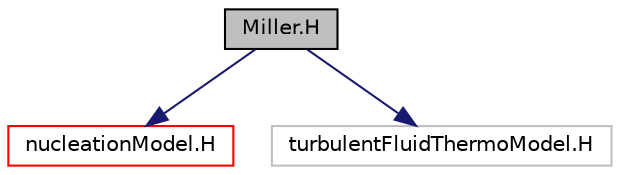 digraph "Miller.H"
{
  bgcolor="transparent";
  edge [fontname="Helvetica",fontsize="10",labelfontname="Helvetica",labelfontsize="10"];
  node [fontname="Helvetica",fontsize="10",shape=record];
  Node0 [label="Miller.H",height=0.2,width=0.4,color="black", fillcolor="grey75", style="filled", fontcolor="black"];
  Node0 -> Node1 [color="midnightblue",fontsize="10",style="solid",fontname="Helvetica"];
  Node1 [label="nucleationModel.H",height=0.2,width=0.4,color="red",URL="$a00623.html"];
  Node0 -> Node21 [color="midnightblue",fontsize="10",style="solid",fontname="Helvetica"];
  Node21 [label="turbulentFluidThermoModel.H",height=0.2,width=0.4,color="grey75"];
}
